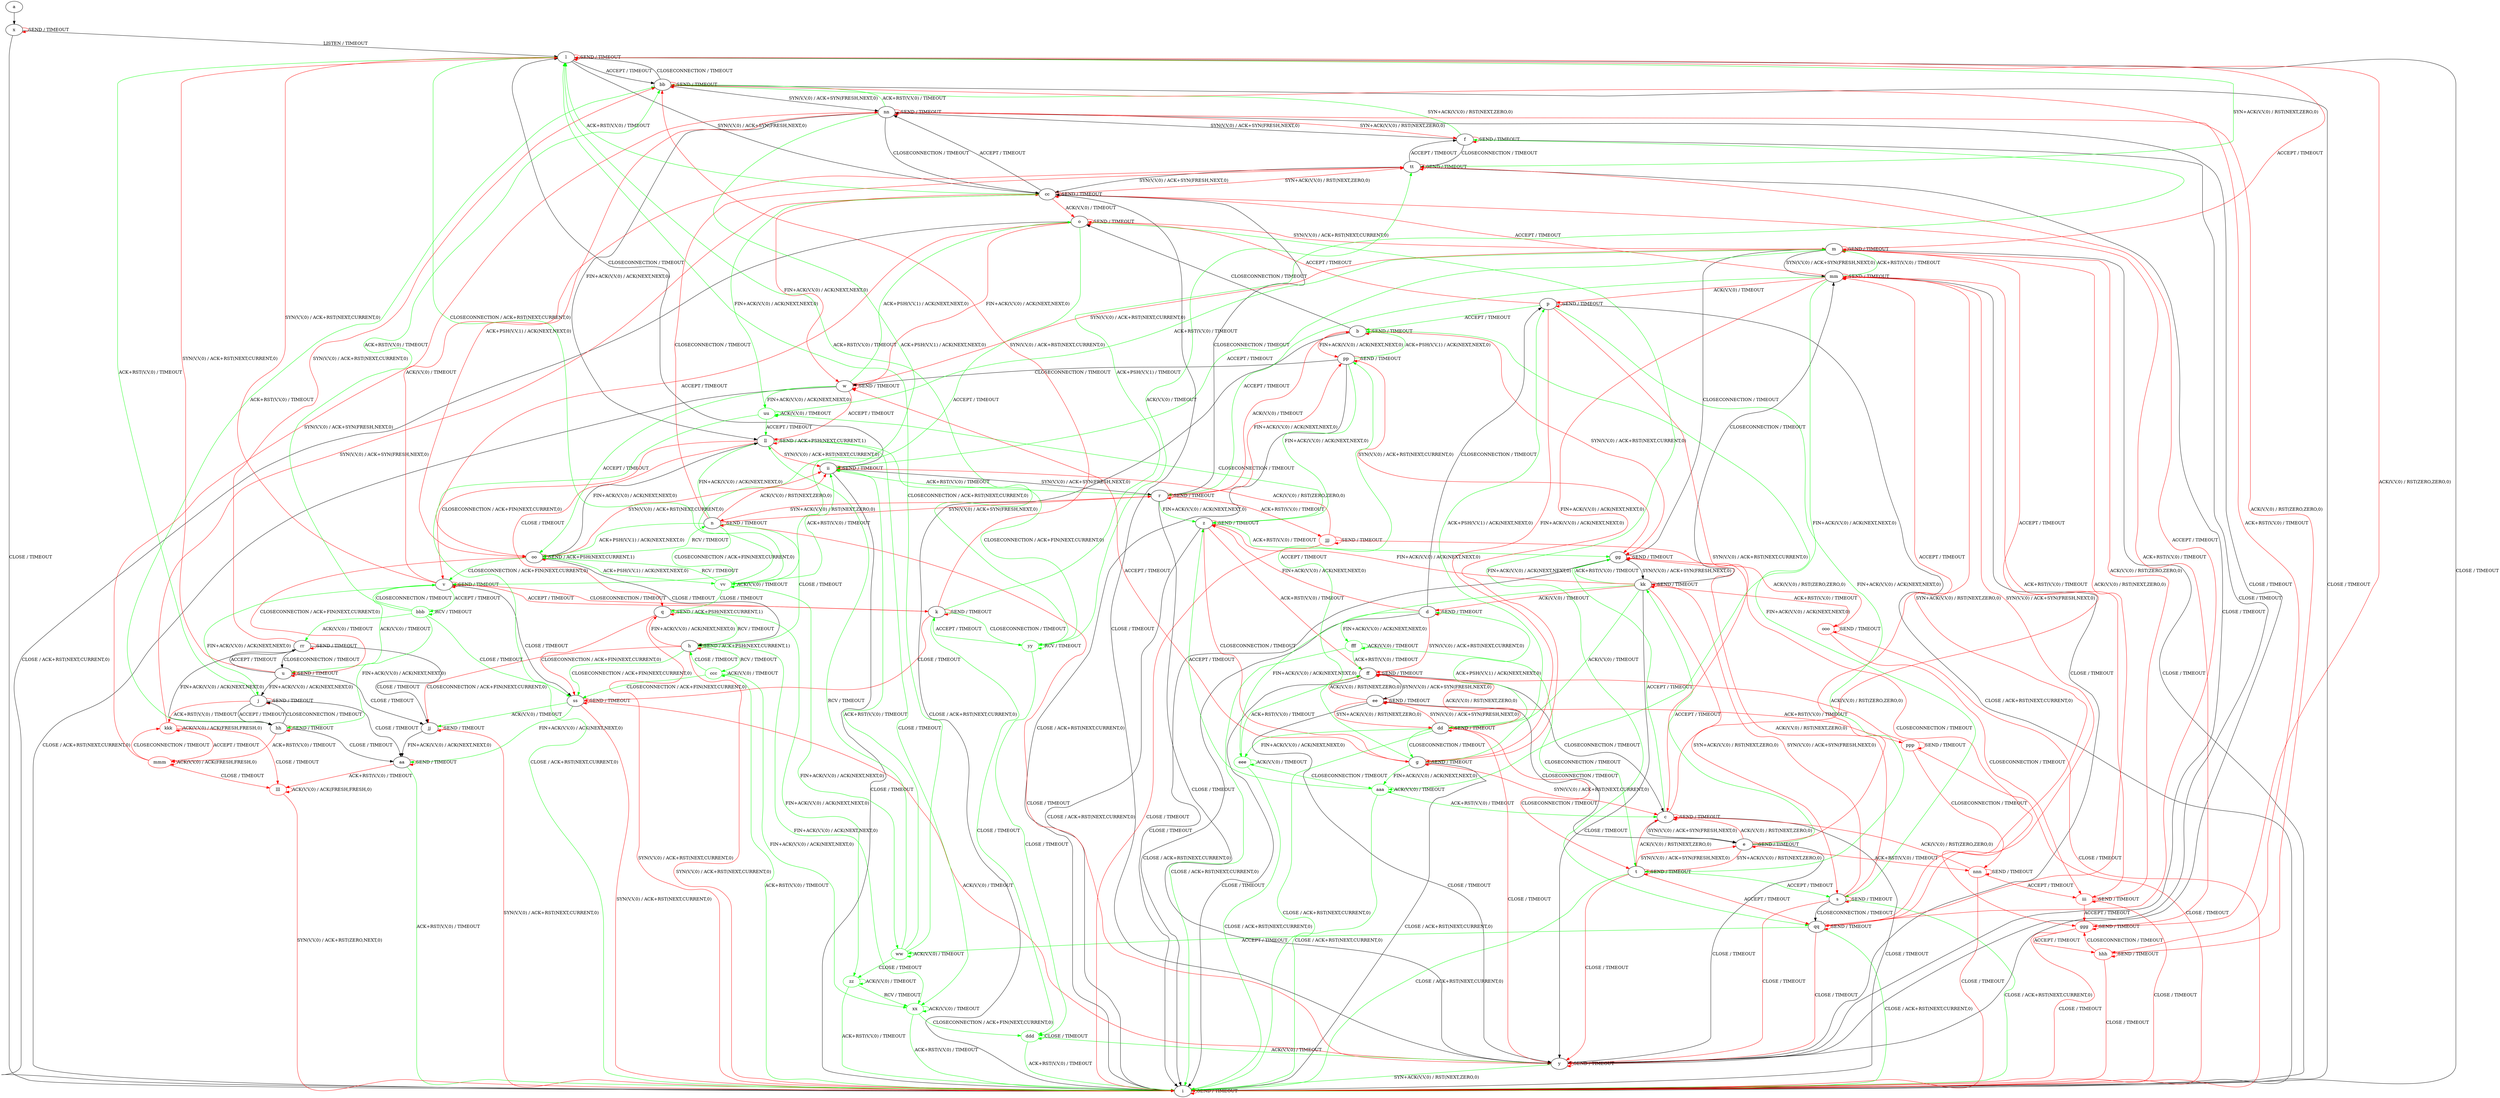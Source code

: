 digraph "" {
	graph ["Incoming time"=2189.156754255295,
		"Outgoing time"=478.79851770401,
		Output="{'States': 68, 'Transitions': 1023, 'Filename': '../results/tcp/TCP_FreeBSD_Server-TCP_Linux_Server-cvc4-3.dot'}",
		Reference="{'States': 56, 'Transitions': 716, 'Filename': '../subjects/tcp/TCP_FreeBSD_Server.dot'}",
		Solver=cvc4,
		Updated="{'States': 58, 'Transitions': 685, 'Filename': '../subjects/tcp/TCP_Linux_Server.dot'}",
		"f-measure"=0.5396145610278372,
		precision=0.5518248175182482,
		recall=0.5279329608938548
	];
	a -> x [key=0];
b -> b [key=0,
color=red,
label="SEND / TIMEOUT"];
b -> i [key=0,
label="CLOSE / ACK+RST(NEXT,CURRENT,0)"];
b -> o [key=0,
label="CLOSECONNECTION / TIMEOUT"];
b -> s [key=0,
color=green,
label="FIN+ACK(V,V,0) / ACK(NEXT,NEXT,0)"];
b -> gg [key=0,
color=red,
label="SYN(V,V,0) / ACK+RST(NEXT,CURRENT,0)"];
b -> pp [key=0,
color=red,
label="FIN+ACK(V,V,0) / ACK(NEXT,NEXT,0)"];
c -> c [key=0,
color=red,
label="SEND / TIMEOUT"];
c -> e [key=0,
label="SYN(V,V,0) / ACK+SYN(FRESH,NEXT,0)"];
c -> i [key=0,
label="CLOSE / TIMEOUT"];
c -> m [key=0,
color=red,
label="ACCEPT / TIMEOUT"];
c -> gg [key=0,
color=green,
label="ACCEPT / TIMEOUT"];
d -> d [key=0,
color=red,
label="SEND / TIMEOUT"];
d -> i [key=0,
label="CLOSE / ACK+RST(NEXT,CURRENT,0)"];
d -> p [key=0,
label="CLOSECONNECTION / TIMEOUT"];
d -> z [key=0,
color=red,
label="FIN+ACK(V,V,0) / ACK(NEXT,NEXT,0)"];
d -> ff [key=0,
color=red,
label="SYN(V,V,0) / ACK+RST(NEXT,CURRENT,0)"];
fff [color=green];
d -> fff [key=0,
color=green,
label="FIN+ACK(V,V,0) / ACK(NEXT,NEXT,0)"];
e -> c [key=0,
color=red,
label="ACK(V,V,0) / RST(NEXT,ZERO,0)"];
e -> e [key=0,
color=red,
label="SEND / TIMEOUT"];
e -> t [key=0,
color=red,
label="SYN+ACK(V,V,0) / RST(NEXT,ZERO,0)"];
e -> y [key=0,
label="CLOSE / TIMEOUT"];
e -> kk [key=0,
color=green,
label="ACCEPT / TIMEOUT"];
e -> mm [key=0,
color=red,
label="ACCEPT / TIMEOUT"];
nnn [color=red];
e -> nnn [key=0,
color=red,
label="ACK+RST(V,V,0) / TIMEOUT"];
f -> f [key=0,
color=red,
label="SEND / TIMEOUT"];
f -> y [key=0,
label="CLOSE / TIMEOUT"];
f -> bb [key=0,
color=green,
label="SYN+ACK(V,V,0) / RST(NEXT,ZERO,0)"];
f -> nn [key=0,
label="SYN(V,V,0) / ACK+SYN(FRESH,NEXT,0)"];
f -> tt [key=0,
label="CLOSECONNECTION / TIMEOUT"];
g -> c [key=0,
color=red,
label="SYN(V,V,0) / ACK+RST(NEXT,CURRENT,0)"];
g -> g [key=0,
color=red,
label="SEND / TIMEOUT"];
g -> i [key=0,
label="CLOSE / ACK+RST(NEXT,CURRENT,0)"];
g -> p [key=0,
color=green,
label="ACK+PSH(V,V,1) / ACK(NEXT,NEXT,0)"];
g -> w [key=0,
color=red,
label="ACCEPT / TIMEOUT"];
g -> pp [key=0,
color=green,
label="ACCEPT / TIMEOUT"];
aaa [color=green];
g -> aaa [key=0,
color=green,
label="FIN+ACK(V,V,0) / ACK(NEXT,NEXT,0)"];
h -> h [key=0,
color=red,
label="SEND / ACK+PSH(NEXT,CURRENT,1)"];
h -> i [key=0,
color=red,
label="SYN(V,V,0) / ACK+RST(NEXT,CURRENT,0)"];
h -> q [key=0,
color=red,
label="FIN+ACK(V,V,0) / ACK(NEXT,NEXT,0)"];
h -> jj [key=0,
color=red,
label="CLOSECONNECTION / ACK+FIN(NEXT,CURRENT,0)"];
h -> ss [key=0,
color=green,
label="CLOSECONNECTION / ACK+FIN(NEXT,CURRENT,0)"];
xx [color=green];
h -> xx [key=0,
color=green,
label="FIN+ACK(V,V,0) / ACK(NEXT,NEXT,0)"];
ccc [color=green];
h -> ccc [key=0,
color=green,
label="RCV / TIMEOUT"];
i -> i [key=0,
color=red,
label="SEND / TIMEOUT"];
j -> j [key=0,
color=red,
label="SEND / TIMEOUT"];
j -> l [key=0,
color=green,
label="ACK+RST(V,V,0) / TIMEOUT"];
j -> aa [key=0,
label="CLOSE / TIMEOUT"];
j -> hh [key=0,
label="ACCEPT / TIMEOUT"];
kkk [color=red];
j -> kkk [key=0,
color=red,
label="ACK+RST(V,V,0) / TIMEOUT"];
k -> f [key=0,
color=green,
label="ACK+PSH(V,V,1) / TIMEOUT"];
k -> k [key=0,
color=red,
label="SEND / TIMEOUT"];
k -> v [key=0,
color=red,
label="CLOSECONNECTION / TIMEOUT"];
k -> bb [key=0,
color=red,
label="SYN(V,V,0) / ACK+RST(NEXT,CURRENT,0)"];
k -> ss [key=0,
color=red,
label="CLOSE / TIMEOUT"];
yy [color=green];
k -> yy [key=0,
color=green,
label="CLOSECONNECTION / TIMEOUT"];
ddd [color=green];
k -> ddd [key=0,
color=green,
label="CLOSE / TIMEOUT"];
l -> i [key=0,
label="CLOSE / TIMEOUT"];
l -> l [key=0,
color=red,
label="SEND / TIMEOUT"];
l -> bb [key=0,
label="ACCEPT / TIMEOUT"];
l -> cc [key=0,
label="SYN(V,V,0) / ACK+SYN(FRESH,NEXT,0)"];
m -> i [key=0,
label="CLOSE / TIMEOUT"];
m -> l [key=0,
color=red,
label="ACCEPT / TIMEOUT"];
m -> m [key=0,
color=red,
label="SEND / TIMEOUT"];
m -> ii [key=0,
color=green,
label="ACCEPT / TIMEOUT"];
m -> mm [key=0,
label="SYN(V,V,0) / ACK+SYN(FRESH,NEXT,0)"];
n -> h [key=0,
color=green,
label="CLOSE / TIMEOUT"];
n -> n [key=0,
color=red,
label="SEND / TIMEOUT"];
n -> r [key=0,
color=red,
label="SYN(V,V,0) / ACK+SYN(FRESH,NEXT,0)"];
n -> v [key=0,
color=green,
label="CLOSECONNECTION / ACK+FIN(NEXT,CURRENT,0)"];
n -> y [key=0,
color=red,
label="CLOSE / TIMEOUT"];
n -> ii [key=0,
color=red,
label="ACK(V,V,0) / RST(NEXT,ZERO,0)"];
n -> ll [key=0,
color=green,
label="FIN+ACK(V,V,0) / ACK(NEXT,NEXT,0)"];
n -> oo [key=0,
color=green,
label="ACK+PSH(V,V,1) / ACK(NEXT,NEXT,0)"];
n -> tt [key=0,
color=red,
label="CLOSECONNECTION / TIMEOUT"];
o -> i [key=0,
label="CLOSE / ACK+RST(NEXT,CURRENT,0)"];
o -> m [key=0,
color=red,
label="SYN(V,V,0) / ACK+RST(NEXT,CURRENT,0)"];
o -> o [key=0,
color=red,
label="SEND / TIMEOUT"];
o -> w [key=0,
color=red,
label="FIN+ACK(V,V,0) / ACK(NEXT,NEXT,0)"];
o -> oo [key=0,
color=red,
label="ACCEPT / TIMEOUT"];
o -> qq [key=0,
color=green,
label="FIN+ACK(V,V,0) / ACK(NEXT,NEXT,0)"];
vv [color=green];
o -> vv [key=0,
color=green,
label="ACCEPT / TIMEOUT"];
p -> b [key=0,
color=green,
label="ACCEPT / TIMEOUT"];
p -> c [key=0,
color=red,
label="SYN(V,V,0) / ACK+RST(NEXT,CURRENT,0)"];
p -> g [key=0,
color=red,
label="FIN+ACK(V,V,0) / ACK(NEXT,NEXT,0)"];
p -> i [key=0,
label="CLOSE / ACK+RST(NEXT,CURRENT,0)"];
p -> o [key=0,
color=red,
label="ACCEPT / TIMEOUT"];
p -> p [key=0,
color=red,
label="SEND / TIMEOUT"];
p -> t [key=0,
color=green,
label="FIN+ACK(V,V,0) / ACK(NEXT,NEXT,0)"];
q -> h [key=0,
color=green,
label="RCV / TIMEOUT"];
q -> i [key=0,
color=red,
label="SYN(V,V,0) / ACK+RST(NEXT,CURRENT,0)"];
q -> q [key=0,
color=red,
label="SEND / ACK+PSH(NEXT,CURRENT,1)"];
q -> ss [key=0,
color=red,
label="CLOSECONNECTION / ACK+FIN(NEXT,CURRENT,0)"];
zz [color=green];
q -> zz [key=0,
color=green,
label="FIN+ACK(V,V,0) / ACK(NEXT,NEXT,0)"];
r -> b [key=0,
color=red,
label="ACK(V,V,0) / TIMEOUT"];
r -> n [key=0,
color=red,
label="SYN+ACK(V,V,0) / RST(NEXT,ZERO,0)"];
r -> r [key=0,
color=red,
label="SEND / TIMEOUT"];
r -> y [key=0,
label="CLOSE / TIMEOUT"];
r -> z [key=0,
color=green,
label="FIN+ACK(V,V,0) / ACK(NEXT,NEXT,0)"];
r -> cc [key=0,
label="CLOSECONNECTION / TIMEOUT"];
r -> ii [key=0,
color=green,
label="ACK+RST(V,V,0) / TIMEOUT"];
r -> pp [key=0,
color=red,
label="FIN+ACK(V,V,0) / ACK(NEXT,NEXT,0)"];
jjj [color=red];
r -> jjj [key=0,
color=red,
label="ACK+RST(V,V,0) / TIMEOUT"];
s -> i [key=0,
color=green,
label="CLOSE / ACK+RST(NEXT,CURRENT,0)"];
s -> s [key=0,
color=red,
label="SEND / TIMEOUT"];
s -> y [key=0,
color=red,
label="CLOSE / TIMEOUT"];
s -> gg [key=0,
color=red,
label="ACK(V,V,0) / RST(NEXT,ZERO,0)"];
s -> kk [key=0,
color=red,
label="SYN(V,V,0) / ACK+SYN(FRESH,NEXT,0)"];
s -> qq [key=0,
label="CLOSECONNECTION / TIMEOUT"];
t -> c [key=0,
color=red,
label="ACK(V,V,0) / RST(NEXT,ZERO,0)"];
t -> e [key=0,
color=red,
label="SYN(V,V,0) / ACK+SYN(FRESH,NEXT,0)"];
t -> i [key=0,
color=green,
label="CLOSE / ACK+RST(NEXT,CURRENT,0)"];
t -> s [key=0,
color=green,
label="ACCEPT / TIMEOUT"];
t -> t [key=0,
color=red,
label="SEND / TIMEOUT"];
t -> y [key=0,
color=red,
label="CLOSE / TIMEOUT"];
t -> qq [key=0,
color=red,
label="ACCEPT / TIMEOUT"];
u -> j [key=0,
label="FIN+ACK(V,V,0) / ACK(NEXT,NEXT,0)"];
u -> l [key=0,
color=red,
label="SYN(V,V,0) / ACK+RST(NEXT,CURRENT,0)"];
u -> u [key=0,
color=red,
label="SEND / TIMEOUT"];
u -> jj [key=0,
label="CLOSE / TIMEOUT"];
u -> rr [key=0,
label="ACCEPT / TIMEOUT"];
v -> j [key=0,
color=green,
label="FIN+ACK(V,V,0) / ACK(NEXT,NEXT,0)"];
v -> k [key=0,
color=red,
label="ACCEPT / TIMEOUT"];
v -> l [key=0,
color=red,
label="SYN(V,V,0) / ACK+RST(NEXT,CURRENT,0)"];
v -> u [key=0,
color=green,
label="ACK(V,V,0) / TIMEOUT"];
v -> v [key=0,
color=red,
label="SEND / TIMEOUT"];
v -> ss [key=0,
label="CLOSE / TIMEOUT"];
v -> tt [key=0,
color=red,
label="ACK(V,V,0) / TIMEOUT"];
bbb [color=green];
v -> bbb [key=0,
color=green,
label="ACCEPT / TIMEOUT"];
w -> i [key=0,
label="CLOSE / ACK+RST(NEXT,CURRENT,0)"];
w -> m [key=0,
color=red,
label="SYN(V,V,0) / ACK+RST(NEXT,CURRENT,0)"];
w -> o [key=0,
color=green,
label="ACK+PSH(V,V,1) / ACK(NEXT,NEXT,0)"];
w -> w [key=0,
color=red,
label="SEND / TIMEOUT"];
w -> ll [key=0,
color=red,
label="ACCEPT / TIMEOUT"];
w -> oo [key=0,
color=green,
label="ACCEPT / TIMEOUT"];
uu [color=green];
w -> uu [key=0,
color=green,
label="FIN+ACK(V,V,0) / ACK(NEXT,NEXT,0)"];
x -> i [key=0,
label="CLOSE / TIMEOUT"];
x -> l [key=0,
label="LISTEN / TIMEOUT"];
x -> x [key=0,
color=red,
label="SEND / TIMEOUT"];
y -> i [key=0,
color=green,
label="SYN+ACK(V,V,0) / RST(NEXT,ZERO,0)"];
y -> y [key=0,
color=red,
label="SEND / TIMEOUT"];
z -> g [key=0,
color=red,
label="CLOSECONNECTION / TIMEOUT"];
z -> i [key=0,
label="CLOSE / ACK+RST(NEXT,CURRENT,0)"];
z -> z [key=0,
color=red,
label="SEND / TIMEOUT"];
z -> ff [key=0,
color=red,
label="ACK+RST(V,V,0) / TIMEOUT"];
z -> gg [key=0,
color=green,
label="ACK+RST(V,V,0) / TIMEOUT"];
z -> uu [key=0,
color=green,
label="CLOSECONNECTION / TIMEOUT"];
aa -> i [key=0,
color=green,
label="ACK+RST(V,V,0) / TIMEOUT"];
aa -> aa [key=0,
color=red,
label="SEND / TIMEOUT"];
lll [color=red];
aa -> lll [key=0,
color=red,
label="ACK+RST(V,V,0) / TIMEOUT"];
bb -> i [key=0,
label="CLOSE / TIMEOUT"];
bb -> l [key=0,
label="CLOSECONNECTION / TIMEOUT"];
bb -> bb [key=0,
color=red,
label="SEND / TIMEOUT"];
bb -> nn [key=0,
label="SYN(V,V,0) / ACK+SYN(FRESH,NEXT,0)"];
cc -> l [key=0,
color=green,
label="ACK+RST(V,V,0) / TIMEOUT"];
cc -> o [key=0,
color=red,
label="ACK(V,V,0) / TIMEOUT"];
cc -> w [key=0,
color=red,
label="FIN+ACK(V,V,0) / ACK(NEXT,NEXT,0)"];
cc -> y [key=0,
label="CLOSE / TIMEOUT"];
cc -> cc [key=0,
color=red,
label="SEND / TIMEOUT"];
cc -> nn [key=0,
label="ACCEPT / TIMEOUT"];
cc -> tt [key=0,
color=red,
label="SYN+ACK(V,V,0) / RST(NEXT,ZERO,0)"];
cc -> uu [key=0,
color=green,
label="FIN+ACK(V,V,0) / ACK(NEXT,NEXT,0)"];
ggg [color=red];
cc -> ggg [key=0,
color=red,
label="ACK+RST(V,V,0) / TIMEOUT"];
dd -> d [key=0,
color=green,
label="ACK+PSH(V,V,1) / ACK(NEXT,NEXT,0)"];
dd -> g [key=0,
color=green,
label="CLOSECONNECTION / TIMEOUT"];
dd -> i [key=0,
color=green,
label="CLOSE / ACK+RST(NEXT,CURRENT,0)"];
dd -> t [key=0,
color=red,
label="CLOSECONNECTION / TIMEOUT"];
dd -> y [key=0,
color=red,
label="CLOSE / TIMEOUT"];
dd -> dd [key=0,
color=red,
label="SEND / TIMEOUT"];
dd -> ee [key=0,
color=red,
label="SYN(V,V,0) / ACK+SYN(FRESH,NEXT,0)"];
dd -> ff [key=0,
color=red,
label="ACK(V,V,0) / RST(NEXT,ZERO,0)"];
eee [color=green];
dd -> eee [key=0,
color=green,
label="FIN+ACK(V,V,0) / ACK(NEXT,NEXT,0)"];
ee -> e [key=0,
label="CLOSECONNECTION / TIMEOUT"];
ee -> y [key=0,
label="CLOSE / TIMEOUT"];
ee -> dd [key=0,
color=red,
label="SYN+ACK(V,V,0) / RST(NEXT,ZERO,0)"];
ee -> ee [key=0,
color=red,
label="SEND / TIMEOUT"];
ee -> ff [key=0,
color=red,
label="ACK(V,V,0) / RST(NEXT,ZERO,0)"];
ppp [color=red];
ee -> ppp [key=0,
color=red,
label="ACK+RST(V,V,0) / TIMEOUT"];
ff -> c [key=0,
label="CLOSECONNECTION / TIMEOUT"];
ff -> i [key=0,
label="CLOSE / TIMEOUT"];
ff -> ee [key=0,
label="SYN(V,V,0) / ACK+SYN(FRESH,NEXT,0)"];
ff -> ff [key=0,
color=red,
label="SEND / TIMEOUT"];
gg -> i [key=0,
label="CLOSE / TIMEOUT"];
gg -> m [key=0,
label="CLOSECONNECTION / TIMEOUT"];
gg -> gg [key=0,
color=red,
label="SEND / TIMEOUT"];
gg -> kk [key=0,
label="SYN(V,V,0) / ACK+SYN(FRESH,NEXT,0)"];
hh -> j [key=0,
label="CLOSECONNECTION / TIMEOUT"];
hh -> aa [key=0,
label="CLOSE / TIMEOUT"];
hh -> bb [key=0,
color=green,
label="ACK+RST(V,V,0) / TIMEOUT"];
hh -> hh [key=0,
color=red,
label="SEND / TIMEOUT"];
mmm [color=red];
hh -> mmm [key=0,
color=red,
label="ACK+RST(V,V,0) / TIMEOUT"];
ii -> i [key=0,
label="CLOSE / TIMEOUT"];
ii -> l [key=0,
label="CLOSECONNECTION / TIMEOUT"];
ii -> r [key=0,
label="SYN(V,V,0) / ACK+SYN(FRESH,NEXT,0)"];
ii -> ii [key=0,
color=red,
label="SEND / TIMEOUT"];
jj -> i [key=0,
color=red,
label="SYN(V,V,0) / ACK+RST(NEXT,CURRENT,0)"];
jj -> aa [key=0,
label="FIN+ACK(V,V,0) / ACK(NEXT,NEXT,0)"];
jj -> jj [key=0,
color=red,
label="SEND / TIMEOUT"];
kk -> d [key=0,
color=red,
label="ACK(V,V,0) / TIMEOUT"];
kk -> s [key=0,
color=red,
label="SYN+ACK(V,V,0) / RST(NEXT,ZERO,0)"];
kk -> y [key=0,
label="CLOSE / TIMEOUT"];
kk -> z [key=0,
color=red,
label="FIN+ACK(V,V,0) / ACK(NEXT,NEXT,0)"];
kk -> dd [key=0,
color=green,
label="ACK(V,V,0) / TIMEOUT"];
kk -> gg [key=0,
color=green,
label="ACK+RST(V,V,0) / TIMEOUT"];
kk -> kk [key=0,
color=red,
label="SEND / TIMEOUT"];
kk -> mm [key=0,
label="CLOSECONNECTION / TIMEOUT"];
kk -> eee [key=0,
color=green,
label="FIN+ACK(V,V,0) / ACK(NEXT,NEXT,0)"];
ooo [color=red];
kk -> ooo [key=0,
color=red,
label="ACK+RST(V,V,0) / TIMEOUT"];
ll -> q [key=0,
color=red,
label="CLOSE / TIMEOUT"];
ll -> v [key=0,
color=red,
label="CLOSECONNECTION / ACK+FIN(NEXT,CURRENT,0)"];
ll -> ii [key=0,
color=red,
label="SYN(V,V,0) / ACK+RST(NEXT,CURRENT,0)"];
ll -> ll [key=0,
color=red,
label="SEND / ACK+PSH(NEXT,CURRENT,1)"];
ll -> xx [key=0,
color=green,
label="CLOSE / TIMEOUT"];
ll -> yy [key=0,
color=green,
label="CLOSECONNECTION / ACK+FIN(NEXT,CURRENT,0)"];
mm -> g [key=0,
color=red,
label="FIN+ACK(V,V,0) / ACK(NEXT,NEXT,0)"];
mm -> m [key=0,
color=green,
label="ACK+RST(V,V,0) / TIMEOUT"];
mm -> p [key=0,
color=red,
label="ACK(V,V,0) / TIMEOUT"];
mm -> r [key=0,
color=green,
label="ACCEPT / TIMEOUT"];
mm -> y [key=0,
label="CLOSE / TIMEOUT"];
mm -> cc [key=0,
color=red,
label="ACCEPT / TIMEOUT"];
mm -> mm [key=0,
color=red,
label="SEND / TIMEOUT"];
mm -> qq [key=0,
color=red,
label="SYN+ACK(V,V,0) / RST(NEXT,ZERO,0)"];
mm -> aaa [key=0,
color=green,
label="FIN+ACK(V,V,0) / ACK(NEXT,NEXT,0)"];
iii [color=red];
mm -> iii [key=0,
color=red,
label="ACK+RST(V,V,0) / TIMEOUT"];
nn -> f [key=0,
color=red,
label="SYN+ACK(V,V,0) / RST(NEXT,ZERO,0)"];
nn -> y [key=0,
label="CLOSE / TIMEOUT"];
nn -> bb [key=0,
color=green,
label="ACK+RST(V,V,0) / TIMEOUT"];
nn -> cc [key=0,
label="CLOSECONNECTION / TIMEOUT"];
nn -> ll [key=0,
label="FIN+ACK(V,V,0) / ACK(NEXT,NEXT,0)"];
nn -> nn [key=0,
color=red,
label="SEND / TIMEOUT"];
nn -> oo [key=0,
color=red,
label="ACK+PSH(V,V,1) / ACK(NEXT,NEXT,0)"];
nn -> vv [key=0,
color=green,
label="ACK+PSH(V,V,1) / ACK(NEXT,NEXT,0)"];
hhh [color=red];
nn -> hhh [key=0,
color=red,
label="ACK+RST(V,V,0) / TIMEOUT"];
oo -> h [key=0,
label="CLOSE / TIMEOUT"];
oo -> n [key=0,
color=green,
label="RCV / TIMEOUT"];
oo -> u [key=0,
color=red,
label="CLOSECONNECTION / ACK+FIN(NEXT,CURRENT,0)"];
oo -> v [key=0,
color=green,
label="CLOSECONNECTION / ACK+FIN(NEXT,CURRENT,0)"];
oo -> ii [key=0,
color=red,
label="SYN(V,V,0) / ACK+RST(NEXT,CURRENT,0)"];
oo -> ll [key=0,
label="FIN+ACK(V,V,0) / ACK(NEXT,NEXT,0)"];
oo -> oo [key=0,
color=red,
label="SEND / ACK+PSH(NEXT,CURRENT,1)"];
oo -> vv [key=0,
color=green,
label="ACK+PSH(V,V,1) / ACK(NEXT,NEXT,0)"];
pp -> b [key=0,
color=green,
label="ACK+PSH(V,V,1) / ACK(NEXT,NEXT,0)"];
pp -> i [key=0,
label="CLOSE / ACK+RST(NEXT,CURRENT,0)"];
pp -> w [key=0,
label="CLOSECONNECTION / TIMEOUT"];
pp -> z [key=0,
color=green,
label="FIN+ACK(V,V,0) / ACK(NEXT,NEXT,0)"];
pp -> gg [key=0,
color=red,
label="SYN(V,V,0) / ACK+RST(NEXT,CURRENT,0)"];
pp -> pp [key=0,
color=red,
label="SEND / TIMEOUT"];
qq -> i [key=0,
color=green,
label="CLOSE / ACK+RST(NEXT,CURRENT,0)"];
qq -> m [key=0,
color=red,
label="ACK(V,V,0) / RST(NEXT,ZERO,0)"];
qq -> y [key=0,
color=red,
label="CLOSE / TIMEOUT"];
qq -> mm [key=0,
color=red,
label="SYN(V,V,0) / ACK+SYN(FRESH,NEXT,0)"];
qq -> qq [key=0,
color=red,
label="SEND / TIMEOUT"];
qq -> tt [key=0,
color=red,
label="ACCEPT / TIMEOUT"];
ww [color=green];
qq -> ww [key=0,
color=green,
label="ACCEPT / TIMEOUT"];
rr -> u [key=0,
label="CLOSECONNECTION / TIMEOUT"];
rr -> bb [key=0,
color=red,
label="SYN(V,V,0) / ACK+RST(NEXT,CURRENT,0)"];
rr -> hh [key=0,
label="FIN+ACK(V,V,0) / ACK(NEXT,NEXT,0)"];
rr -> jj [key=0,
label="CLOSE / TIMEOUT"];
rr -> rr [key=0,
color=red,
label="SEND / TIMEOUT"];
ss -> i [key=0,
color=red,
label="SYN(V,V,0) / ACK+RST(NEXT,CURRENT,0)"];
ss -> y [key=0,
color=red,
label="ACK(V,V,0) / TIMEOUT"];
ss -> aa [key=0,
color=green,
label="FIN+ACK(V,V,0) / ACK(NEXT,NEXT,0)"];
ss -> jj [key=0,
color=green,
label="ACK(V,V,0) / TIMEOUT"];
ss -> ss [key=0,
color=red,
label="SEND / TIMEOUT"];
tt -> f [key=0,
label="ACCEPT / TIMEOUT"];
tt -> l [key=0,
color=green,
label="SYN+ACK(V,V,0) / RST(NEXT,ZERO,0)"];
tt -> y [key=0,
label="CLOSE / TIMEOUT"];
tt -> cc [key=0,
label="SYN(V,V,0) / ACK+SYN(FRESH,NEXT,0)"];
tt -> tt [key=0,
color=red,
label="SEND / TIMEOUT"];
uu -> i [key=0,
color=green,
label="CLOSE / ACK+RST(NEXT,CURRENT,0)"];
uu -> m [key=0,
color=green,
label="ACK+RST(V,V,0) / TIMEOUT"];
uu -> ll [key=0,
color=green,
label="ACCEPT / TIMEOUT"];
uu -> uu [key=0,
color=green,
label="ACK(V,V,0) / TIMEOUT"];
vv -> l [key=0,
color=green,
label="CLOSECONNECTION / ACK+RST(NEXT,CURRENT,0)"];
vv -> q [key=0,
color=green,
label="CLOSE / TIMEOUT"];
vv -> ii [key=0,
color=green,
label="ACK+RST(V,V,0) / TIMEOUT"];
vv -> oo [key=0,
color=green,
label="RCV / TIMEOUT"];
vv -> vv [key=0,
color=green,
label="ACK(V,V,0) / TIMEOUT"];
vv -> ww [key=0,
color=green,
label="FIN+ACK(V,V,0) / ACK(NEXT,NEXT,0)"];
ww -> l [key=0,
color=green,
label="CLOSECONNECTION / ACK+RST(NEXT,CURRENT,0)"];
ww -> ii [key=0,
color=green,
label="ACK+RST(V,V,0) / TIMEOUT"];
ww -> ll [key=0,
color=green,
label="RCV / TIMEOUT"];
ww -> ww [key=0,
color=green,
label="ACK(V,V,0) / TIMEOUT"];
ww -> zz [key=0,
color=green,
label="CLOSE / TIMEOUT"];
xx -> i [key=0,
color=green,
label="ACK+RST(V,V,0) / TIMEOUT"];
xx -> xx [key=0,
color=green,
label="ACK(V,V,0) / TIMEOUT"];
xx -> ddd [key=0,
color=green,
label="CLOSECONNECTION / ACK+FIN(NEXT,CURRENT,0)"];
yy -> k [key=0,
color=green,
label="ACCEPT / TIMEOUT"];
yy -> l [key=0,
color=green,
label="ACK+RST(V,V,0) / TIMEOUT"];
yy -> tt [key=0,
color=green,
label="ACK(V,V,0) / TIMEOUT"];
yy -> yy [key=0,
color=green,
label="RCV / TIMEOUT"];
yy -> ddd [key=0,
color=green,
label="CLOSE / TIMEOUT"];
zz -> i [key=0,
color=green,
label="ACK+RST(V,V,0) / TIMEOUT"];
zz -> xx [key=0,
color=green,
label="RCV / TIMEOUT"];
zz -> zz [key=0,
color=green,
label="ACK(V,V,0) / TIMEOUT"];
aaa -> c [key=0,
color=green,
label="ACK+RST(V,V,0) / TIMEOUT"];
aaa -> i [key=0,
color=green,
label="CLOSE / ACK+RST(NEXT,CURRENT,0)"];
aaa -> z [key=0,
color=green,
label="ACCEPT / TIMEOUT"];
aaa -> aaa [key=0,
color=green,
label="ACK(V,V,0) / TIMEOUT"];
bbb -> v [key=0,
color=green,
label="CLOSECONNECTION / TIMEOUT"];
bbb -> bb [key=0,
color=green,
label="ACK+RST(V,V,0) / TIMEOUT"];
bbb -> hh [key=0,
color=green,
label="FIN+ACK(V,V,0) / ACK(NEXT,NEXT,0)"];
bbb -> rr [key=0,
color=green,
label="ACK(V,V,0) / TIMEOUT"];
bbb -> ss [key=0,
color=green,
label="CLOSE / TIMEOUT"];
bbb -> bbb [key=0,
color=green,
label="RCV / TIMEOUT"];
ccc -> h [key=0,
color=green,
label="CLOSE / TIMEOUT"];
ccc -> i [key=0,
color=green,
label="ACK+RST(V,V,0) / TIMEOUT"];
ccc -> ss [key=0,
color=green,
label="CLOSECONNECTION / ACK+FIN(NEXT,CURRENT,0)"];
ccc -> xx [key=0,
color=green,
label="FIN+ACK(V,V,0) / ACK(NEXT,NEXT,0)"];
ccc -> ccc [key=0,
color=green,
label="ACK(V,V,0) / TIMEOUT"];
ddd -> i [key=0,
color=green,
label="ACK+RST(V,V,0) / TIMEOUT"];
ddd -> y [key=0,
color=green,
label="ACK(V,V,0) / TIMEOUT"];
ddd -> ddd [key=0,
color=green,
label="CLOSE / TIMEOUT"];
eee -> i [key=0,
color=green,
label="CLOSE / ACK+RST(NEXT,CURRENT,0)"];
eee -> ff [key=0,
color=green,
label="ACK+RST(V,V,0) / TIMEOUT"];
eee -> aaa [key=0,
color=green,
label="CLOSECONNECTION / TIMEOUT"];
eee -> eee [key=0,
color=green,
label="ACK(V,V,0) / TIMEOUT"];
fff -> i [key=0,
color=green,
label="CLOSE / ACK+RST(NEXT,CURRENT,0)"];
fff -> t [key=0,
color=green,
label="CLOSECONNECTION / TIMEOUT"];
fff -> ff [key=0,
color=green,
label="ACK+RST(V,V,0) / TIMEOUT"];
fff -> fff [key=0,
color=green,
label="ACK(V,V,0) / TIMEOUT"];
ggg -> i [key=0,
color=red,
label="CLOSE / TIMEOUT"];
ggg -> l [key=0,
color=red,
label="ACK(V,V,0) / RST(ZERO,ZERO,0)"];
ggg -> ggg [key=0,
color=red,
label="SEND / TIMEOUT"];
ggg -> hhh [key=0,
color=red,
label="ACCEPT / TIMEOUT"];
hhh -> i [key=0,
color=red,
label="CLOSE / TIMEOUT"];
hhh -> bb [key=0,
color=red,
label="ACK(V,V,0) / RST(ZERO,ZERO,0)"];
hhh -> ggg [key=0,
color=red,
label="CLOSECONNECTION / TIMEOUT"];
hhh -> hhh [key=0,
color=red,
label="SEND / TIMEOUT"];
iii -> i [key=0,
color=red,
label="CLOSE / TIMEOUT"];
iii -> m [key=0,
color=red,
label="ACK(V,V,0) / RST(ZERO,ZERO,0)"];
iii -> ggg [key=0,
color=red,
label="ACCEPT / TIMEOUT"];
iii -> iii [key=0,
color=red,
label="SEND / TIMEOUT"];
jjj -> i [key=0,
color=red,
label="CLOSE / TIMEOUT"];
jjj -> ii [key=0,
color=red,
label="ACK(V,V,0) / RST(ZERO,ZERO,0)"];
jjj -> ggg [key=0,
color=red,
label="CLOSECONNECTION / TIMEOUT"];
jjj -> jjj [key=0,
color=red,
label="SEND / TIMEOUT"];
kkk -> cc [key=0,
color=red,
label="SYN(V,V,0) / ACK+SYN(FRESH,NEXT,0)"];
kkk -> kkk [key=0,
color=red,
label="ACK(V,V,0) / ACK(FRESH,FRESH,0)"];
kkk -> lll [key=0,
color=red,
label="CLOSE / TIMEOUT"];
kkk -> mmm [key=0,
color=red,
label="ACCEPT / TIMEOUT"];
lll -> i [key=0,
color=red,
label="SYN(V,V,0) / ACK+RST(ZERO,NEXT,0)"];
lll -> lll [key=0,
color=red,
label="ACK(V,V,0) / ACK(FRESH,FRESH,0)"];
mmm -> nn [key=0,
color=red,
label="SYN(V,V,0) / ACK+SYN(FRESH,NEXT,0)"];
mmm -> kkk [key=0,
color=red,
label="CLOSECONNECTION / TIMEOUT"];
mmm -> lll [key=0,
color=red,
label="CLOSE / TIMEOUT"];
mmm -> mmm [key=0,
color=red,
label="ACK(V,V,0) / ACK(FRESH,FRESH,0)"];
nnn -> c [key=0,
color=red,
label="ACK(V,V,0) / RST(ZERO,ZERO,0)"];
nnn -> i [key=0,
color=red,
label="CLOSE / TIMEOUT"];
nnn -> iii [key=0,
color=red,
label="ACCEPT / TIMEOUT"];
nnn -> nnn [key=0,
color=red,
label="SEND / TIMEOUT"];
ooo -> i [key=0,
color=red,
label="CLOSE / TIMEOUT"];
ooo -> gg [key=0,
color=red,
label="ACK(V,V,0) / RST(ZERO,ZERO,0)"];
ooo -> iii [key=0,
color=red,
label="CLOSECONNECTION / TIMEOUT"];
ooo -> ooo [key=0,
color=red,
label="SEND / TIMEOUT"];
ppp -> i [key=0,
color=red,
label="CLOSE / TIMEOUT"];
ppp -> ff [key=0,
color=red,
label="ACK(V,V,0) / RST(ZERO,ZERO,0)"];
ppp -> nnn [key=0,
color=red,
label="CLOSECONNECTION / TIMEOUT"];
ppp -> ppp [key=0,
color=red,
label="SEND / TIMEOUT"];
}
